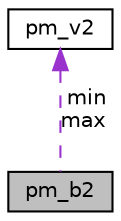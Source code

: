 digraph "pm_b2"
{
 // LATEX_PDF_SIZE
  edge [fontname="Helvetica",fontsize="10",labelfontname="Helvetica",labelfontsize="10"];
  node [fontname="Helvetica",fontsize="10",shape=record];
  Node1 [label="pm_b2",height=0.2,width=0.4,color="black", fillcolor="grey75", style="filled", fontcolor="black",tooltip="A 2D axis-aligned-bounding-box (AABB)"];
  Node2 -> Node1 [dir="back",color="darkorchid3",fontsize="10",style="dashed",label=" min\nmax" ,fontname="Helvetica"];
  Node2 [label="pm_v2",height=0.2,width=0.4,color="black", fillcolor="white", style="filled",URL="$structpm__v2.html",tooltip="A 2D vector."];
}

